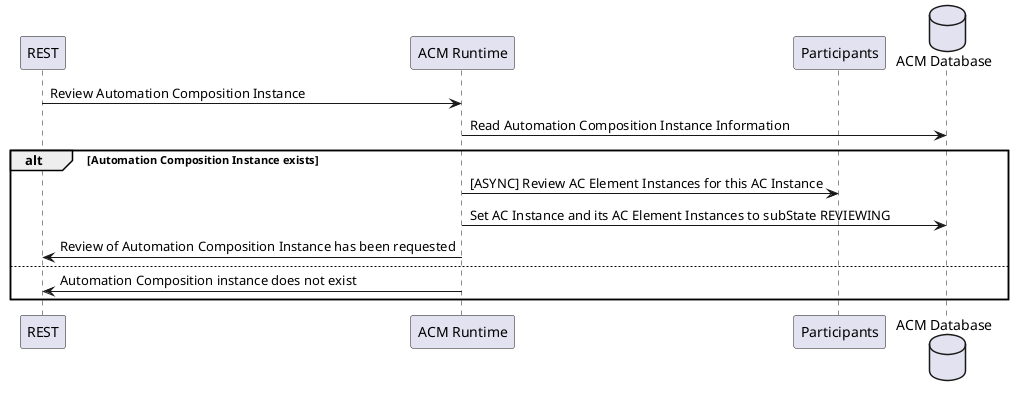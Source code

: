 @startuml
participant REST
participant "ACM Runtime"
participant Participants
database "ACM Database"

REST -> "ACM Runtime": Review Automation Composition Instance
"ACM Runtime" -> "ACM Database": Read Automation Composition Instance Information

alt Automation Composition Instance exists
  "ACM Runtime" -> Participants: [ASYNC] Review AC Element Instances for this AC Instance
  "ACM Runtime" -> "ACM Database": Set AC Instance and its AC Element Instances to subState REVIEWING
  "ACM Runtime" -> REST: Review of Automation Composition Instance has been requested
else
  "ACM Runtime" -> REST: Automation Composition instance does not exist
end

@enduml
